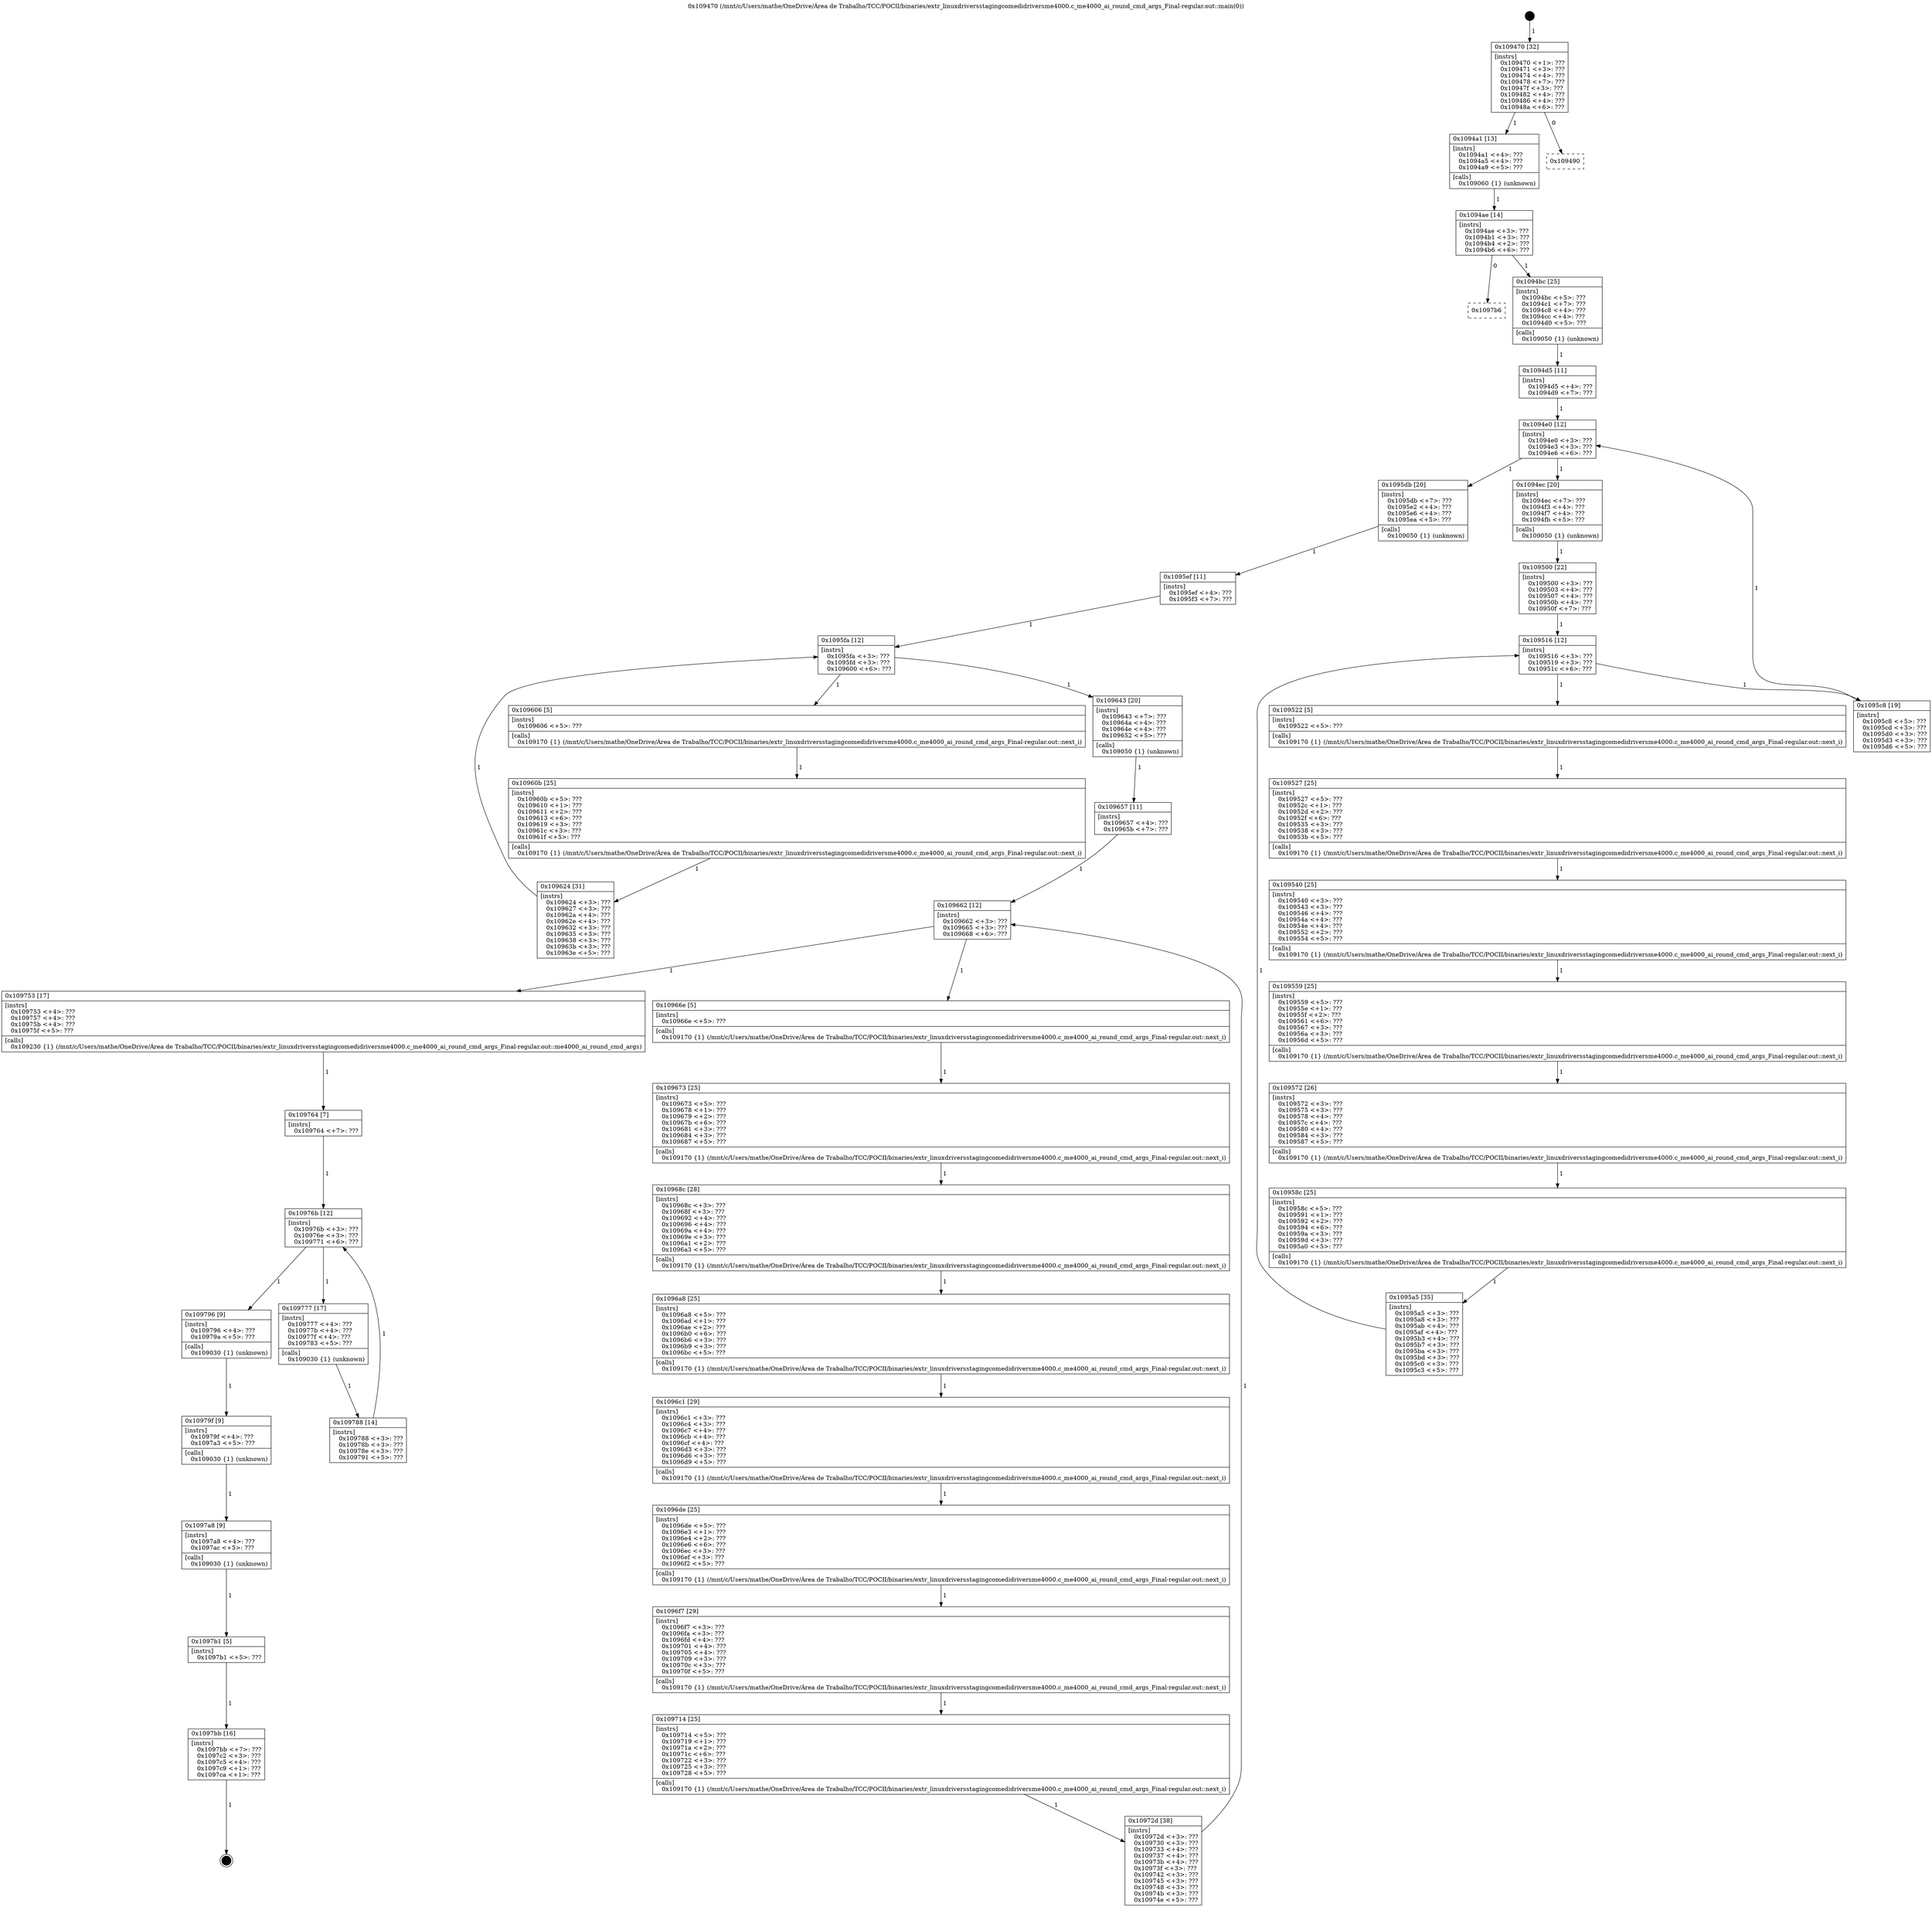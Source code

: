 digraph "0x109470" {
  label = "0x109470 (/mnt/c/Users/mathe/OneDrive/Área de Trabalho/TCC/POCII/binaries/extr_linuxdriversstagingcomedidriversme4000.c_me4000_ai_round_cmd_args_Final-regular.out::main(0))"
  labelloc = "t"
  node[shape=record]

  Entry [label="",width=0.3,height=0.3,shape=circle,fillcolor=black,style=filled]
  "0x109470" [label="{
     0x109470 [32]\l
     | [instrs]\l
     &nbsp;&nbsp;0x109470 \<+1\>: ???\l
     &nbsp;&nbsp;0x109471 \<+3\>: ???\l
     &nbsp;&nbsp;0x109474 \<+4\>: ???\l
     &nbsp;&nbsp;0x109478 \<+7\>: ???\l
     &nbsp;&nbsp;0x10947f \<+3\>: ???\l
     &nbsp;&nbsp;0x109482 \<+4\>: ???\l
     &nbsp;&nbsp;0x109486 \<+4\>: ???\l
     &nbsp;&nbsp;0x10948a \<+6\>: ???\l
  }"]
  "0x1094a1" [label="{
     0x1094a1 [13]\l
     | [instrs]\l
     &nbsp;&nbsp;0x1094a1 \<+4\>: ???\l
     &nbsp;&nbsp;0x1094a5 \<+4\>: ???\l
     &nbsp;&nbsp;0x1094a9 \<+5\>: ???\l
     | [calls]\l
     &nbsp;&nbsp;0x109060 \{1\} (unknown)\l
  }"]
  "0x109490" [label="{
     0x109490\l
  }", style=dashed]
  "0x1094ae" [label="{
     0x1094ae [14]\l
     | [instrs]\l
     &nbsp;&nbsp;0x1094ae \<+3\>: ???\l
     &nbsp;&nbsp;0x1094b1 \<+3\>: ???\l
     &nbsp;&nbsp;0x1094b4 \<+2\>: ???\l
     &nbsp;&nbsp;0x1094b6 \<+6\>: ???\l
  }"]
  "0x1097b6" [label="{
     0x1097b6\l
  }", style=dashed]
  "0x1094bc" [label="{
     0x1094bc [25]\l
     | [instrs]\l
     &nbsp;&nbsp;0x1094bc \<+5\>: ???\l
     &nbsp;&nbsp;0x1094c1 \<+7\>: ???\l
     &nbsp;&nbsp;0x1094c8 \<+4\>: ???\l
     &nbsp;&nbsp;0x1094cc \<+4\>: ???\l
     &nbsp;&nbsp;0x1094d0 \<+5\>: ???\l
     | [calls]\l
     &nbsp;&nbsp;0x109050 \{1\} (unknown)\l
  }"]
  Exit [label="",width=0.3,height=0.3,shape=circle,fillcolor=black,style=filled,peripheries=2]
  "0x1094e0" [label="{
     0x1094e0 [12]\l
     | [instrs]\l
     &nbsp;&nbsp;0x1094e0 \<+3\>: ???\l
     &nbsp;&nbsp;0x1094e3 \<+3\>: ???\l
     &nbsp;&nbsp;0x1094e6 \<+6\>: ???\l
  }"]
  "0x1095db" [label="{
     0x1095db [20]\l
     | [instrs]\l
     &nbsp;&nbsp;0x1095db \<+7\>: ???\l
     &nbsp;&nbsp;0x1095e2 \<+4\>: ???\l
     &nbsp;&nbsp;0x1095e6 \<+4\>: ???\l
     &nbsp;&nbsp;0x1095ea \<+5\>: ???\l
     | [calls]\l
     &nbsp;&nbsp;0x109050 \{1\} (unknown)\l
  }"]
  "0x1094ec" [label="{
     0x1094ec [20]\l
     | [instrs]\l
     &nbsp;&nbsp;0x1094ec \<+7\>: ???\l
     &nbsp;&nbsp;0x1094f3 \<+4\>: ???\l
     &nbsp;&nbsp;0x1094f7 \<+4\>: ???\l
     &nbsp;&nbsp;0x1094fb \<+5\>: ???\l
     | [calls]\l
     &nbsp;&nbsp;0x109050 \{1\} (unknown)\l
  }"]
  "0x109516" [label="{
     0x109516 [12]\l
     | [instrs]\l
     &nbsp;&nbsp;0x109516 \<+3\>: ???\l
     &nbsp;&nbsp;0x109519 \<+3\>: ???\l
     &nbsp;&nbsp;0x10951c \<+6\>: ???\l
  }"]
  "0x1095c8" [label="{
     0x1095c8 [19]\l
     | [instrs]\l
     &nbsp;&nbsp;0x1095c8 \<+5\>: ???\l
     &nbsp;&nbsp;0x1095cd \<+3\>: ???\l
     &nbsp;&nbsp;0x1095d0 \<+3\>: ???\l
     &nbsp;&nbsp;0x1095d3 \<+3\>: ???\l
     &nbsp;&nbsp;0x1095d6 \<+5\>: ???\l
  }"]
  "0x109522" [label="{
     0x109522 [5]\l
     | [instrs]\l
     &nbsp;&nbsp;0x109522 \<+5\>: ???\l
     | [calls]\l
     &nbsp;&nbsp;0x109170 \{1\} (/mnt/c/Users/mathe/OneDrive/Área de Trabalho/TCC/POCII/binaries/extr_linuxdriversstagingcomedidriversme4000.c_me4000_ai_round_cmd_args_Final-regular.out::next_i)\l
  }"]
  "0x109527" [label="{
     0x109527 [25]\l
     | [instrs]\l
     &nbsp;&nbsp;0x109527 \<+5\>: ???\l
     &nbsp;&nbsp;0x10952c \<+1\>: ???\l
     &nbsp;&nbsp;0x10952d \<+2\>: ???\l
     &nbsp;&nbsp;0x10952f \<+6\>: ???\l
     &nbsp;&nbsp;0x109535 \<+3\>: ???\l
     &nbsp;&nbsp;0x109538 \<+3\>: ???\l
     &nbsp;&nbsp;0x10953b \<+5\>: ???\l
     | [calls]\l
     &nbsp;&nbsp;0x109170 \{1\} (/mnt/c/Users/mathe/OneDrive/Área de Trabalho/TCC/POCII/binaries/extr_linuxdriversstagingcomedidriversme4000.c_me4000_ai_round_cmd_args_Final-regular.out::next_i)\l
  }"]
  "0x109540" [label="{
     0x109540 [25]\l
     | [instrs]\l
     &nbsp;&nbsp;0x109540 \<+3\>: ???\l
     &nbsp;&nbsp;0x109543 \<+3\>: ???\l
     &nbsp;&nbsp;0x109546 \<+4\>: ???\l
     &nbsp;&nbsp;0x10954a \<+4\>: ???\l
     &nbsp;&nbsp;0x10954e \<+4\>: ???\l
     &nbsp;&nbsp;0x109552 \<+2\>: ???\l
     &nbsp;&nbsp;0x109554 \<+5\>: ???\l
     | [calls]\l
     &nbsp;&nbsp;0x109170 \{1\} (/mnt/c/Users/mathe/OneDrive/Área de Trabalho/TCC/POCII/binaries/extr_linuxdriversstagingcomedidriversme4000.c_me4000_ai_round_cmd_args_Final-regular.out::next_i)\l
  }"]
  "0x109559" [label="{
     0x109559 [25]\l
     | [instrs]\l
     &nbsp;&nbsp;0x109559 \<+5\>: ???\l
     &nbsp;&nbsp;0x10955e \<+1\>: ???\l
     &nbsp;&nbsp;0x10955f \<+2\>: ???\l
     &nbsp;&nbsp;0x109561 \<+6\>: ???\l
     &nbsp;&nbsp;0x109567 \<+3\>: ???\l
     &nbsp;&nbsp;0x10956a \<+3\>: ???\l
     &nbsp;&nbsp;0x10956d \<+5\>: ???\l
     | [calls]\l
     &nbsp;&nbsp;0x109170 \{1\} (/mnt/c/Users/mathe/OneDrive/Área de Trabalho/TCC/POCII/binaries/extr_linuxdriversstagingcomedidriversme4000.c_me4000_ai_round_cmd_args_Final-regular.out::next_i)\l
  }"]
  "0x109572" [label="{
     0x109572 [26]\l
     | [instrs]\l
     &nbsp;&nbsp;0x109572 \<+3\>: ???\l
     &nbsp;&nbsp;0x109575 \<+3\>: ???\l
     &nbsp;&nbsp;0x109578 \<+4\>: ???\l
     &nbsp;&nbsp;0x10957c \<+4\>: ???\l
     &nbsp;&nbsp;0x109580 \<+4\>: ???\l
     &nbsp;&nbsp;0x109584 \<+3\>: ???\l
     &nbsp;&nbsp;0x109587 \<+5\>: ???\l
     | [calls]\l
     &nbsp;&nbsp;0x109170 \{1\} (/mnt/c/Users/mathe/OneDrive/Área de Trabalho/TCC/POCII/binaries/extr_linuxdriversstagingcomedidriversme4000.c_me4000_ai_round_cmd_args_Final-regular.out::next_i)\l
  }"]
  "0x10958c" [label="{
     0x10958c [25]\l
     | [instrs]\l
     &nbsp;&nbsp;0x10958c \<+5\>: ???\l
     &nbsp;&nbsp;0x109591 \<+1\>: ???\l
     &nbsp;&nbsp;0x109592 \<+2\>: ???\l
     &nbsp;&nbsp;0x109594 \<+6\>: ???\l
     &nbsp;&nbsp;0x10959a \<+3\>: ???\l
     &nbsp;&nbsp;0x10959d \<+3\>: ???\l
     &nbsp;&nbsp;0x1095a0 \<+5\>: ???\l
     | [calls]\l
     &nbsp;&nbsp;0x109170 \{1\} (/mnt/c/Users/mathe/OneDrive/Área de Trabalho/TCC/POCII/binaries/extr_linuxdriversstagingcomedidriversme4000.c_me4000_ai_round_cmd_args_Final-regular.out::next_i)\l
  }"]
  "0x1095a5" [label="{
     0x1095a5 [35]\l
     | [instrs]\l
     &nbsp;&nbsp;0x1095a5 \<+3\>: ???\l
     &nbsp;&nbsp;0x1095a8 \<+3\>: ???\l
     &nbsp;&nbsp;0x1095ab \<+4\>: ???\l
     &nbsp;&nbsp;0x1095af \<+4\>: ???\l
     &nbsp;&nbsp;0x1095b3 \<+4\>: ???\l
     &nbsp;&nbsp;0x1095b7 \<+3\>: ???\l
     &nbsp;&nbsp;0x1095ba \<+3\>: ???\l
     &nbsp;&nbsp;0x1095bd \<+3\>: ???\l
     &nbsp;&nbsp;0x1095c0 \<+3\>: ???\l
     &nbsp;&nbsp;0x1095c3 \<+5\>: ???\l
  }"]
  "0x109500" [label="{
     0x109500 [22]\l
     | [instrs]\l
     &nbsp;&nbsp;0x109500 \<+3\>: ???\l
     &nbsp;&nbsp;0x109503 \<+4\>: ???\l
     &nbsp;&nbsp;0x109507 \<+4\>: ???\l
     &nbsp;&nbsp;0x10950b \<+4\>: ???\l
     &nbsp;&nbsp;0x10950f \<+7\>: ???\l
  }"]
  "0x1097bb" [label="{
     0x1097bb [16]\l
     | [instrs]\l
     &nbsp;&nbsp;0x1097bb \<+7\>: ???\l
     &nbsp;&nbsp;0x1097c2 \<+3\>: ???\l
     &nbsp;&nbsp;0x1097c5 \<+4\>: ???\l
     &nbsp;&nbsp;0x1097c9 \<+1\>: ???\l
     &nbsp;&nbsp;0x1097ca \<+1\>: ???\l
  }"]
  "0x1094d5" [label="{
     0x1094d5 [11]\l
     | [instrs]\l
     &nbsp;&nbsp;0x1094d5 \<+4\>: ???\l
     &nbsp;&nbsp;0x1094d9 \<+7\>: ???\l
  }"]
  "0x1095fa" [label="{
     0x1095fa [12]\l
     | [instrs]\l
     &nbsp;&nbsp;0x1095fa \<+3\>: ???\l
     &nbsp;&nbsp;0x1095fd \<+3\>: ???\l
     &nbsp;&nbsp;0x109600 \<+6\>: ???\l
  }"]
  "0x109643" [label="{
     0x109643 [20]\l
     | [instrs]\l
     &nbsp;&nbsp;0x109643 \<+7\>: ???\l
     &nbsp;&nbsp;0x10964a \<+4\>: ???\l
     &nbsp;&nbsp;0x10964e \<+4\>: ???\l
     &nbsp;&nbsp;0x109652 \<+5\>: ???\l
     | [calls]\l
     &nbsp;&nbsp;0x109050 \{1\} (unknown)\l
  }"]
  "0x109606" [label="{
     0x109606 [5]\l
     | [instrs]\l
     &nbsp;&nbsp;0x109606 \<+5\>: ???\l
     | [calls]\l
     &nbsp;&nbsp;0x109170 \{1\} (/mnt/c/Users/mathe/OneDrive/Área de Trabalho/TCC/POCII/binaries/extr_linuxdriversstagingcomedidriversme4000.c_me4000_ai_round_cmd_args_Final-regular.out::next_i)\l
  }"]
  "0x10960b" [label="{
     0x10960b [25]\l
     | [instrs]\l
     &nbsp;&nbsp;0x10960b \<+5\>: ???\l
     &nbsp;&nbsp;0x109610 \<+1\>: ???\l
     &nbsp;&nbsp;0x109611 \<+2\>: ???\l
     &nbsp;&nbsp;0x109613 \<+6\>: ???\l
     &nbsp;&nbsp;0x109619 \<+3\>: ???\l
     &nbsp;&nbsp;0x10961c \<+3\>: ???\l
     &nbsp;&nbsp;0x10961f \<+5\>: ???\l
     | [calls]\l
     &nbsp;&nbsp;0x109170 \{1\} (/mnt/c/Users/mathe/OneDrive/Área de Trabalho/TCC/POCII/binaries/extr_linuxdriversstagingcomedidriversme4000.c_me4000_ai_round_cmd_args_Final-regular.out::next_i)\l
  }"]
  "0x109624" [label="{
     0x109624 [31]\l
     | [instrs]\l
     &nbsp;&nbsp;0x109624 \<+3\>: ???\l
     &nbsp;&nbsp;0x109627 \<+3\>: ???\l
     &nbsp;&nbsp;0x10962a \<+4\>: ???\l
     &nbsp;&nbsp;0x10962e \<+4\>: ???\l
     &nbsp;&nbsp;0x109632 \<+3\>: ???\l
     &nbsp;&nbsp;0x109635 \<+3\>: ???\l
     &nbsp;&nbsp;0x109638 \<+3\>: ???\l
     &nbsp;&nbsp;0x10963b \<+3\>: ???\l
     &nbsp;&nbsp;0x10963e \<+5\>: ???\l
  }"]
  "0x1095ef" [label="{
     0x1095ef [11]\l
     | [instrs]\l
     &nbsp;&nbsp;0x1095ef \<+4\>: ???\l
     &nbsp;&nbsp;0x1095f3 \<+7\>: ???\l
  }"]
  "0x109662" [label="{
     0x109662 [12]\l
     | [instrs]\l
     &nbsp;&nbsp;0x109662 \<+3\>: ???\l
     &nbsp;&nbsp;0x109665 \<+3\>: ???\l
     &nbsp;&nbsp;0x109668 \<+6\>: ???\l
  }"]
  "0x109753" [label="{
     0x109753 [17]\l
     | [instrs]\l
     &nbsp;&nbsp;0x109753 \<+4\>: ???\l
     &nbsp;&nbsp;0x109757 \<+4\>: ???\l
     &nbsp;&nbsp;0x10975b \<+4\>: ???\l
     &nbsp;&nbsp;0x10975f \<+5\>: ???\l
     | [calls]\l
     &nbsp;&nbsp;0x109230 \{1\} (/mnt/c/Users/mathe/OneDrive/Área de Trabalho/TCC/POCII/binaries/extr_linuxdriversstagingcomedidriversme4000.c_me4000_ai_round_cmd_args_Final-regular.out::me4000_ai_round_cmd_args)\l
  }"]
  "0x10966e" [label="{
     0x10966e [5]\l
     | [instrs]\l
     &nbsp;&nbsp;0x10966e \<+5\>: ???\l
     | [calls]\l
     &nbsp;&nbsp;0x109170 \{1\} (/mnt/c/Users/mathe/OneDrive/Área de Trabalho/TCC/POCII/binaries/extr_linuxdriversstagingcomedidriversme4000.c_me4000_ai_round_cmd_args_Final-regular.out::next_i)\l
  }"]
  "0x109673" [label="{
     0x109673 [25]\l
     | [instrs]\l
     &nbsp;&nbsp;0x109673 \<+5\>: ???\l
     &nbsp;&nbsp;0x109678 \<+1\>: ???\l
     &nbsp;&nbsp;0x109679 \<+2\>: ???\l
     &nbsp;&nbsp;0x10967b \<+6\>: ???\l
     &nbsp;&nbsp;0x109681 \<+3\>: ???\l
     &nbsp;&nbsp;0x109684 \<+3\>: ???\l
     &nbsp;&nbsp;0x109687 \<+5\>: ???\l
     | [calls]\l
     &nbsp;&nbsp;0x109170 \{1\} (/mnt/c/Users/mathe/OneDrive/Área de Trabalho/TCC/POCII/binaries/extr_linuxdriversstagingcomedidriversme4000.c_me4000_ai_round_cmd_args_Final-regular.out::next_i)\l
  }"]
  "0x10968c" [label="{
     0x10968c [28]\l
     | [instrs]\l
     &nbsp;&nbsp;0x10968c \<+3\>: ???\l
     &nbsp;&nbsp;0x10968f \<+3\>: ???\l
     &nbsp;&nbsp;0x109692 \<+4\>: ???\l
     &nbsp;&nbsp;0x109696 \<+4\>: ???\l
     &nbsp;&nbsp;0x10969a \<+4\>: ???\l
     &nbsp;&nbsp;0x10969e \<+3\>: ???\l
     &nbsp;&nbsp;0x1096a1 \<+2\>: ???\l
     &nbsp;&nbsp;0x1096a3 \<+5\>: ???\l
     | [calls]\l
     &nbsp;&nbsp;0x109170 \{1\} (/mnt/c/Users/mathe/OneDrive/Área de Trabalho/TCC/POCII/binaries/extr_linuxdriversstagingcomedidriversme4000.c_me4000_ai_round_cmd_args_Final-regular.out::next_i)\l
  }"]
  "0x1096a8" [label="{
     0x1096a8 [25]\l
     | [instrs]\l
     &nbsp;&nbsp;0x1096a8 \<+5\>: ???\l
     &nbsp;&nbsp;0x1096ad \<+1\>: ???\l
     &nbsp;&nbsp;0x1096ae \<+2\>: ???\l
     &nbsp;&nbsp;0x1096b0 \<+6\>: ???\l
     &nbsp;&nbsp;0x1096b6 \<+3\>: ???\l
     &nbsp;&nbsp;0x1096b9 \<+3\>: ???\l
     &nbsp;&nbsp;0x1096bc \<+5\>: ???\l
     | [calls]\l
     &nbsp;&nbsp;0x109170 \{1\} (/mnt/c/Users/mathe/OneDrive/Área de Trabalho/TCC/POCII/binaries/extr_linuxdriversstagingcomedidriversme4000.c_me4000_ai_round_cmd_args_Final-regular.out::next_i)\l
  }"]
  "0x1096c1" [label="{
     0x1096c1 [29]\l
     | [instrs]\l
     &nbsp;&nbsp;0x1096c1 \<+3\>: ???\l
     &nbsp;&nbsp;0x1096c4 \<+3\>: ???\l
     &nbsp;&nbsp;0x1096c7 \<+4\>: ???\l
     &nbsp;&nbsp;0x1096cb \<+4\>: ???\l
     &nbsp;&nbsp;0x1096cf \<+4\>: ???\l
     &nbsp;&nbsp;0x1096d3 \<+3\>: ???\l
     &nbsp;&nbsp;0x1096d6 \<+3\>: ???\l
     &nbsp;&nbsp;0x1096d9 \<+5\>: ???\l
     | [calls]\l
     &nbsp;&nbsp;0x109170 \{1\} (/mnt/c/Users/mathe/OneDrive/Área de Trabalho/TCC/POCII/binaries/extr_linuxdriversstagingcomedidriversme4000.c_me4000_ai_round_cmd_args_Final-regular.out::next_i)\l
  }"]
  "0x1096de" [label="{
     0x1096de [25]\l
     | [instrs]\l
     &nbsp;&nbsp;0x1096de \<+5\>: ???\l
     &nbsp;&nbsp;0x1096e3 \<+1\>: ???\l
     &nbsp;&nbsp;0x1096e4 \<+2\>: ???\l
     &nbsp;&nbsp;0x1096e6 \<+6\>: ???\l
     &nbsp;&nbsp;0x1096ec \<+3\>: ???\l
     &nbsp;&nbsp;0x1096ef \<+3\>: ???\l
     &nbsp;&nbsp;0x1096f2 \<+5\>: ???\l
     | [calls]\l
     &nbsp;&nbsp;0x109170 \{1\} (/mnt/c/Users/mathe/OneDrive/Área de Trabalho/TCC/POCII/binaries/extr_linuxdriversstagingcomedidriversme4000.c_me4000_ai_round_cmd_args_Final-regular.out::next_i)\l
  }"]
  "0x1096f7" [label="{
     0x1096f7 [29]\l
     | [instrs]\l
     &nbsp;&nbsp;0x1096f7 \<+3\>: ???\l
     &nbsp;&nbsp;0x1096fa \<+3\>: ???\l
     &nbsp;&nbsp;0x1096fd \<+4\>: ???\l
     &nbsp;&nbsp;0x109701 \<+4\>: ???\l
     &nbsp;&nbsp;0x109705 \<+4\>: ???\l
     &nbsp;&nbsp;0x109709 \<+3\>: ???\l
     &nbsp;&nbsp;0x10970c \<+3\>: ???\l
     &nbsp;&nbsp;0x10970f \<+5\>: ???\l
     | [calls]\l
     &nbsp;&nbsp;0x109170 \{1\} (/mnt/c/Users/mathe/OneDrive/Área de Trabalho/TCC/POCII/binaries/extr_linuxdriversstagingcomedidriversme4000.c_me4000_ai_round_cmd_args_Final-regular.out::next_i)\l
  }"]
  "0x109714" [label="{
     0x109714 [25]\l
     | [instrs]\l
     &nbsp;&nbsp;0x109714 \<+5\>: ???\l
     &nbsp;&nbsp;0x109719 \<+1\>: ???\l
     &nbsp;&nbsp;0x10971a \<+2\>: ???\l
     &nbsp;&nbsp;0x10971c \<+6\>: ???\l
     &nbsp;&nbsp;0x109722 \<+3\>: ???\l
     &nbsp;&nbsp;0x109725 \<+3\>: ???\l
     &nbsp;&nbsp;0x109728 \<+5\>: ???\l
     | [calls]\l
     &nbsp;&nbsp;0x109170 \{1\} (/mnt/c/Users/mathe/OneDrive/Área de Trabalho/TCC/POCII/binaries/extr_linuxdriversstagingcomedidriversme4000.c_me4000_ai_round_cmd_args_Final-regular.out::next_i)\l
  }"]
  "0x10972d" [label="{
     0x10972d [38]\l
     | [instrs]\l
     &nbsp;&nbsp;0x10972d \<+3\>: ???\l
     &nbsp;&nbsp;0x109730 \<+3\>: ???\l
     &nbsp;&nbsp;0x109733 \<+4\>: ???\l
     &nbsp;&nbsp;0x109737 \<+4\>: ???\l
     &nbsp;&nbsp;0x10973b \<+4\>: ???\l
     &nbsp;&nbsp;0x10973f \<+3\>: ???\l
     &nbsp;&nbsp;0x109742 \<+3\>: ???\l
     &nbsp;&nbsp;0x109745 \<+3\>: ???\l
     &nbsp;&nbsp;0x109748 \<+3\>: ???\l
     &nbsp;&nbsp;0x10974b \<+3\>: ???\l
     &nbsp;&nbsp;0x10974e \<+5\>: ???\l
  }"]
  "0x109657" [label="{
     0x109657 [11]\l
     | [instrs]\l
     &nbsp;&nbsp;0x109657 \<+4\>: ???\l
     &nbsp;&nbsp;0x10965b \<+7\>: ???\l
  }"]
  "0x10976b" [label="{
     0x10976b [12]\l
     | [instrs]\l
     &nbsp;&nbsp;0x10976b \<+3\>: ???\l
     &nbsp;&nbsp;0x10976e \<+3\>: ???\l
     &nbsp;&nbsp;0x109771 \<+6\>: ???\l
  }"]
  "0x109796" [label="{
     0x109796 [9]\l
     | [instrs]\l
     &nbsp;&nbsp;0x109796 \<+4\>: ???\l
     &nbsp;&nbsp;0x10979a \<+5\>: ???\l
     | [calls]\l
     &nbsp;&nbsp;0x109030 \{1\} (unknown)\l
  }"]
  "0x109777" [label="{
     0x109777 [17]\l
     | [instrs]\l
     &nbsp;&nbsp;0x109777 \<+4\>: ???\l
     &nbsp;&nbsp;0x10977b \<+4\>: ???\l
     &nbsp;&nbsp;0x10977f \<+4\>: ???\l
     &nbsp;&nbsp;0x109783 \<+5\>: ???\l
     | [calls]\l
     &nbsp;&nbsp;0x109030 \{1\} (unknown)\l
  }"]
  "0x109788" [label="{
     0x109788 [14]\l
     | [instrs]\l
     &nbsp;&nbsp;0x109788 \<+3\>: ???\l
     &nbsp;&nbsp;0x10978b \<+3\>: ???\l
     &nbsp;&nbsp;0x10978e \<+3\>: ???\l
     &nbsp;&nbsp;0x109791 \<+5\>: ???\l
  }"]
  "0x109764" [label="{
     0x109764 [7]\l
     | [instrs]\l
     &nbsp;&nbsp;0x109764 \<+7\>: ???\l
  }"]
  "0x10979f" [label="{
     0x10979f [9]\l
     | [instrs]\l
     &nbsp;&nbsp;0x10979f \<+4\>: ???\l
     &nbsp;&nbsp;0x1097a3 \<+5\>: ???\l
     | [calls]\l
     &nbsp;&nbsp;0x109030 \{1\} (unknown)\l
  }"]
  "0x1097a8" [label="{
     0x1097a8 [9]\l
     | [instrs]\l
     &nbsp;&nbsp;0x1097a8 \<+4\>: ???\l
     &nbsp;&nbsp;0x1097ac \<+5\>: ???\l
     | [calls]\l
     &nbsp;&nbsp;0x109030 \{1\} (unknown)\l
  }"]
  "0x1097b1" [label="{
     0x1097b1 [5]\l
     | [instrs]\l
     &nbsp;&nbsp;0x1097b1 \<+5\>: ???\l
  }"]
  Entry -> "0x109470" [label=" 1"]
  "0x109470" -> "0x1094a1" [label=" 1"]
  "0x109470" -> "0x109490" [label=" 0"]
  "0x1094a1" -> "0x1094ae" [label=" 1"]
  "0x1094ae" -> "0x1097b6" [label=" 0"]
  "0x1094ae" -> "0x1094bc" [label=" 1"]
  "0x1097bb" -> Exit [label=" 1"]
  "0x1094bc" -> "0x1094d5" [label=" 1"]
  "0x1094e0" -> "0x1095db" [label=" 1"]
  "0x1094e0" -> "0x1094ec" [label=" 1"]
  "0x1094ec" -> "0x109500" [label=" 1"]
  "0x109516" -> "0x1095c8" [label=" 1"]
  "0x109516" -> "0x109522" [label=" 1"]
  "0x109522" -> "0x109527" [label=" 1"]
  "0x109527" -> "0x109540" [label=" 1"]
  "0x109540" -> "0x109559" [label=" 1"]
  "0x109559" -> "0x109572" [label=" 1"]
  "0x109572" -> "0x10958c" [label=" 1"]
  "0x10958c" -> "0x1095a5" [label=" 1"]
  "0x109500" -> "0x109516" [label=" 1"]
  "0x1095a5" -> "0x109516" [label=" 1"]
  "0x1097b1" -> "0x1097bb" [label=" 1"]
  "0x1094d5" -> "0x1094e0" [label=" 1"]
  "0x1095c8" -> "0x1094e0" [label=" 1"]
  "0x1095db" -> "0x1095ef" [label=" 1"]
  "0x1095fa" -> "0x109643" [label=" 1"]
  "0x1095fa" -> "0x109606" [label=" 1"]
  "0x109606" -> "0x10960b" [label=" 1"]
  "0x10960b" -> "0x109624" [label=" 1"]
  "0x1095ef" -> "0x1095fa" [label=" 1"]
  "0x109624" -> "0x1095fa" [label=" 1"]
  "0x109643" -> "0x109657" [label=" 1"]
  "0x109662" -> "0x109753" [label=" 1"]
  "0x109662" -> "0x10966e" [label=" 1"]
  "0x10966e" -> "0x109673" [label=" 1"]
  "0x109673" -> "0x10968c" [label=" 1"]
  "0x10968c" -> "0x1096a8" [label=" 1"]
  "0x1096a8" -> "0x1096c1" [label=" 1"]
  "0x1096c1" -> "0x1096de" [label=" 1"]
  "0x1096de" -> "0x1096f7" [label=" 1"]
  "0x1096f7" -> "0x109714" [label=" 1"]
  "0x109714" -> "0x10972d" [label=" 1"]
  "0x109657" -> "0x109662" [label=" 1"]
  "0x10972d" -> "0x109662" [label=" 1"]
  "0x109753" -> "0x109764" [label=" 1"]
  "0x10976b" -> "0x109796" [label=" 1"]
  "0x10976b" -> "0x109777" [label=" 1"]
  "0x109777" -> "0x109788" [label=" 1"]
  "0x109764" -> "0x10976b" [label=" 1"]
  "0x109788" -> "0x10976b" [label=" 1"]
  "0x109796" -> "0x10979f" [label=" 1"]
  "0x10979f" -> "0x1097a8" [label=" 1"]
  "0x1097a8" -> "0x1097b1" [label=" 1"]
}
